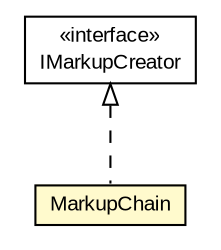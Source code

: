 #!/usr/local/bin/dot
#
# Class diagram 
# Generated by UMLGraph version R5_6-24-gf6e263 (http://www.umlgraph.org/)
#

digraph G {
	edge [fontname="arial",fontsize=10,labelfontname="arial",labelfontsize=10];
	node [fontname="arial",fontsize=10,shape=plaintext];
	nodesep=0.25;
	ranksep=0.5;
	// edu.arizona.biosemantics.semanticmarkup.markup.MarkupChain
	c99045 [label=<<table title="edu.arizona.biosemantics.semanticmarkup.markup.MarkupChain" border="0" cellborder="1" cellspacing="0" cellpadding="2" port="p" bgcolor="lemonChiffon" href="./MarkupChain.html">
		<tr><td><table border="0" cellspacing="0" cellpadding="1">
<tr><td align="center" balign="center"> MarkupChain </td></tr>
		</table></td></tr>
		</table>>, URL="./MarkupChain.html", fontname="arial", fontcolor="black", fontsize=10.0];
	// edu.arizona.biosemantics.semanticmarkup.markup.IMarkupCreator
	c99048 [label=<<table title="edu.arizona.biosemantics.semanticmarkup.markup.IMarkupCreator" border="0" cellborder="1" cellspacing="0" cellpadding="2" port="p" href="./IMarkupCreator.html">
		<tr><td><table border="0" cellspacing="0" cellpadding="1">
<tr><td align="center" balign="center"> &#171;interface&#187; </td></tr>
<tr><td align="center" balign="center"> IMarkupCreator </td></tr>
		</table></td></tr>
		</table>>, URL="./IMarkupCreator.html", fontname="arial", fontcolor="black", fontsize=10.0];
	//edu.arizona.biosemantics.semanticmarkup.markup.MarkupChain implements edu.arizona.biosemantics.semanticmarkup.markup.IMarkupCreator
	c99048:p -> c99045:p [dir=back,arrowtail=empty,style=dashed];
}

